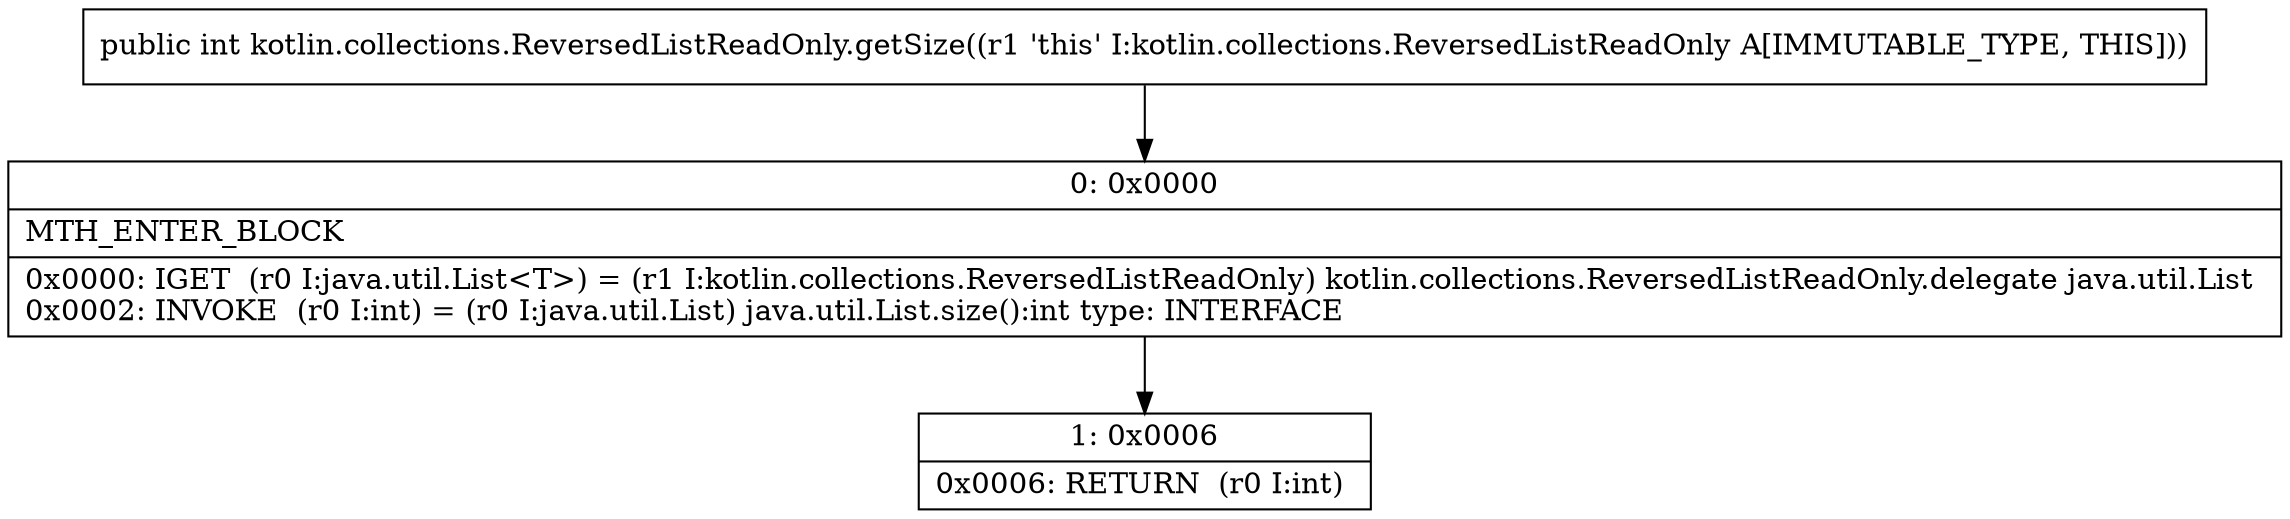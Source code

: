 digraph "CFG forkotlin.collections.ReversedListReadOnly.getSize()I" {
Node_0 [shape=record,label="{0\:\ 0x0000|MTH_ENTER_BLOCK\l|0x0000: IGET  (r0 I:java.util.List\<T\>) = (r1 I:kotlin.collections.ReversedListReadOnly) kotlin.collections.ReversedListReadOnly.delegate java.util.List \l0x0002: INVOKE  (r0 I:int) = (r0 I:java.util.List) java.util.List.size():int type: INTERFACE \l}"];
Node_1 [shape=record,label="{1\:\ 0x0006|0x0006: RETURN  (r0 I:int) \l}"];
MethodNode[shape=record,label="{public int kotlin.collections.ReversedListReadOnly.getSize((r1 'this' I:kotlin.collections.ReversedListReadOnly A[IMMUTABLE_TYPE, THIS])) }"];
MethodNode -> Node_0;
Node_0 -> Node_1;
}

